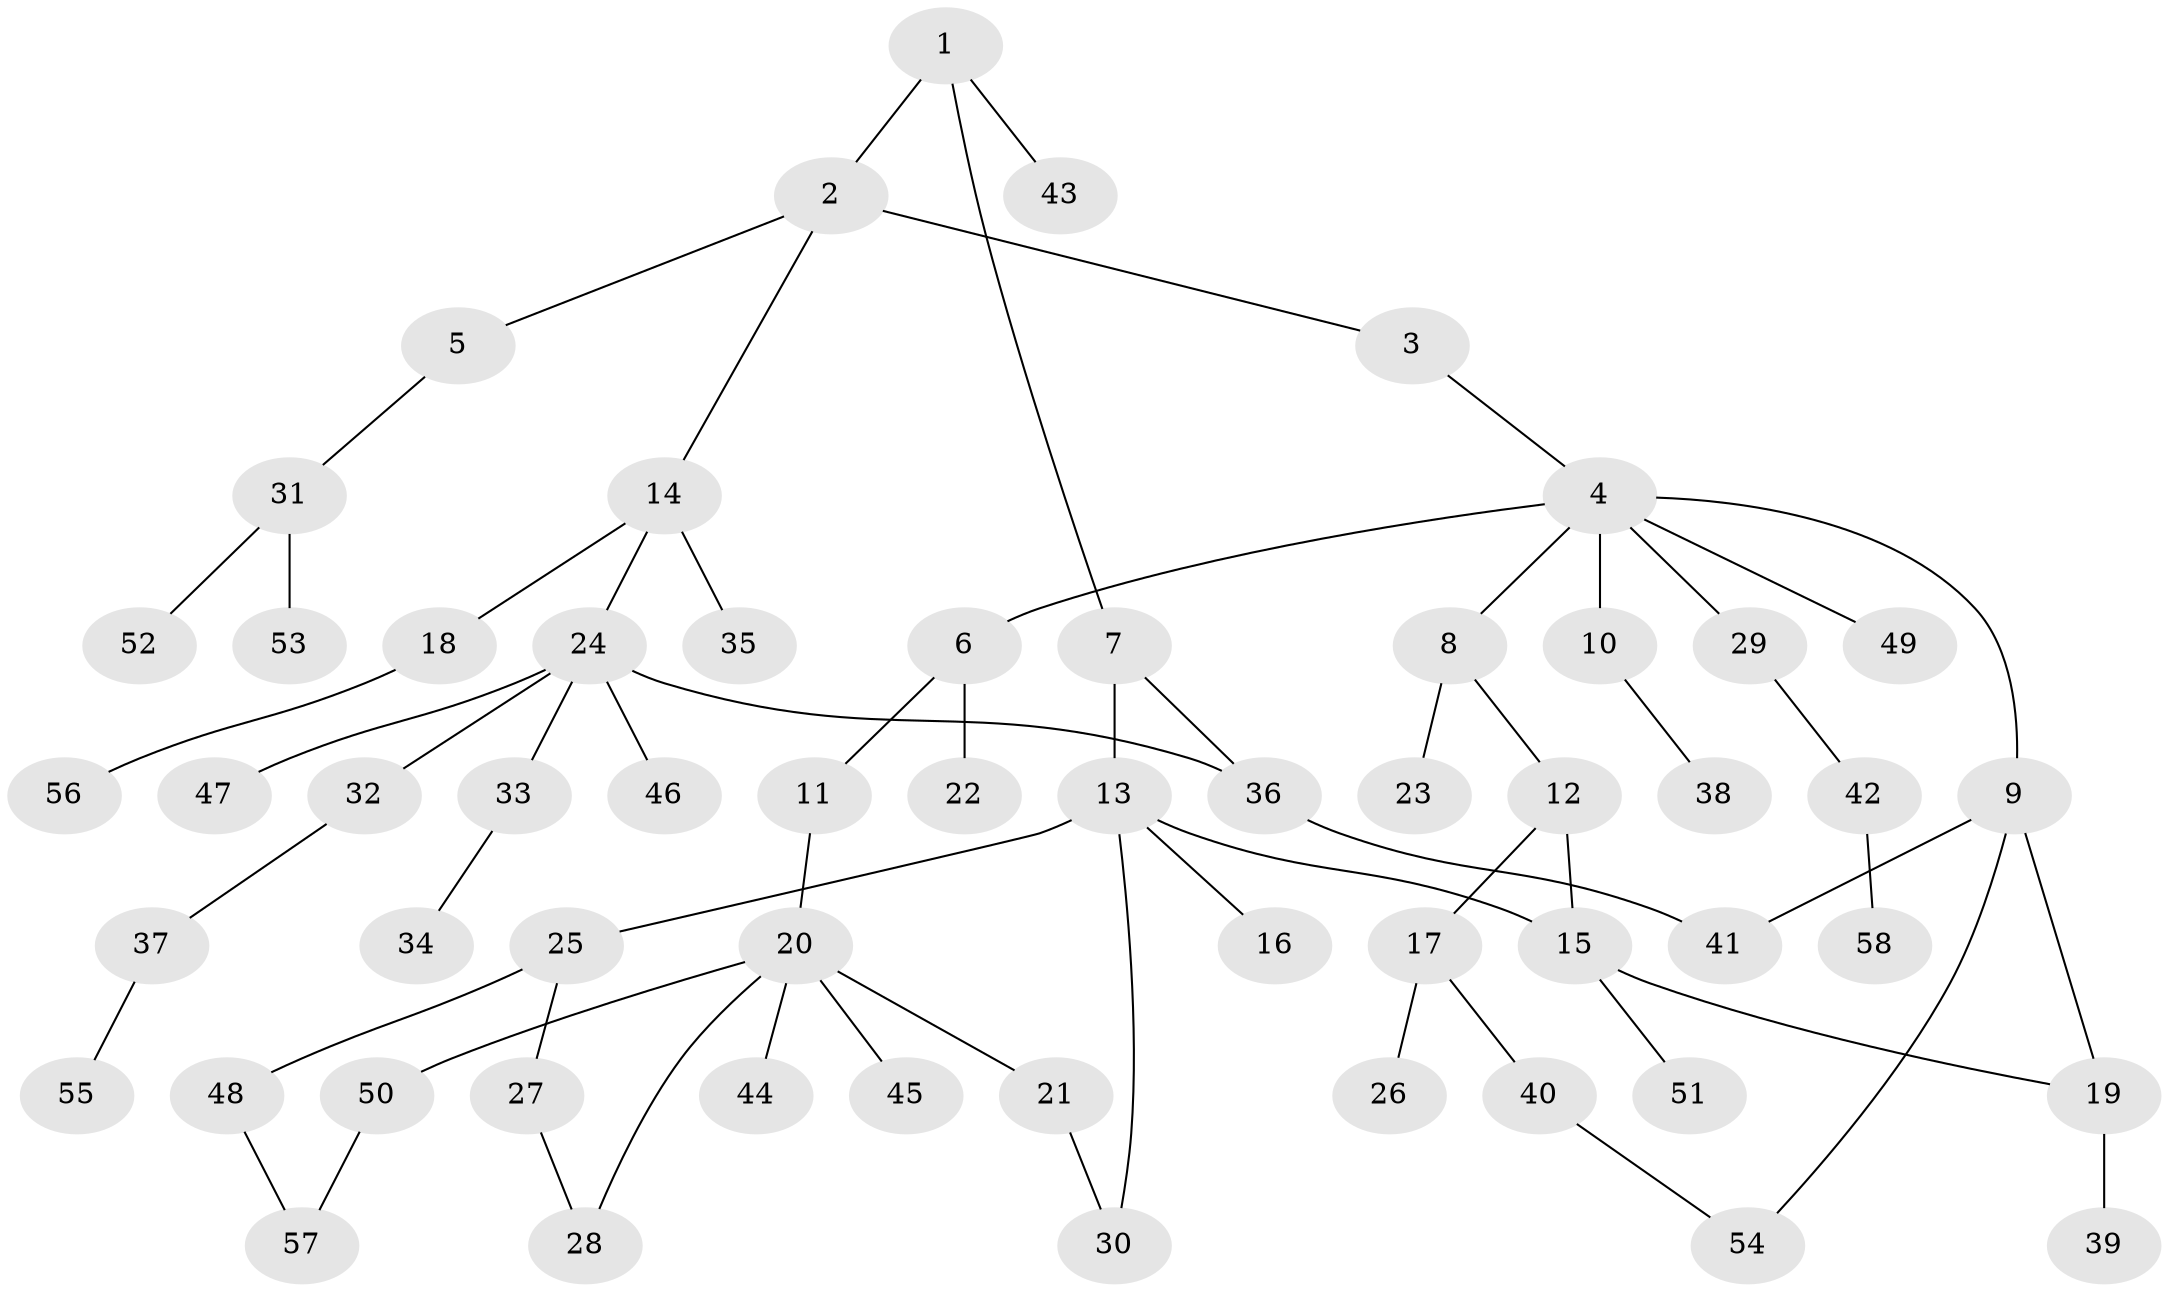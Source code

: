 // Generated by graph-tools (version 1.1) at 2025/25/03/09/25 03:25:34]
// undirected, 58 vertices, 65 edges
graph export_dot {
graph [start="1"]
  node [color=gray90,style=filled];
  1;
  2;
  3;
  4;
  5;
  6;
  7;
  8;
  9;
  10;
  11;
  12;
  13;
  14;
  15;
  16;
  17;
  18;
  19;
  20;
  21;
  22;
  23;
  24;
  25;
  26;
  27;
  28;
  29;
  30;
  31;
  32;
  33;
  34;
  35;
  36;
  37;
  38;
  39;
  40;
  41;
  42;
  43;
  44;
  45;
  46;
  47;
  48;
  49;
  50;
  51;
  52;
  53;
  54;
  55;
  56;
  57;
  58;
  1 -- 2;
  1 -- 7;
  1 -- 43;
  2 -- 3;
  2 -- 5;
  2 -- 14;
  3 -- 4;
  4 -- 6;
  4 -- 8;
  4 -- 9;
  4 -- 10;
  4 -- 29;
  4 -- 49;
  5 -- 31;
  6 -- 11;
  6 -- 22;
  7 -- 13;
  7 -- 36;
  8 -- 12;
  8 -- 23;
  9 -- 54;
  9 -- 41;
  9 -- 19;
  10 -- 38;
  11 -- 20;
  12 -- 15;
  12 -- 17;
  13 -- 16;
  13 -- 25;
  13 -- 30;
  13 -- 15;
  14 -- 18;
  14 -- 24;
  14 -- 35;
  15 -- 19;
  15 -- 51;
  17 -- 26;
  17 -- 40;
  18 -- 56;
  19 -- 39;
  20 -- 21;
  20 -- 44;
  20 -- 45;
  20 -- 50;
  20 -- 28;
  21 -- 30;
  24 -- 32;
  24 -- 33;
  24 -- 46;
  24 -- 47;
  24 -- 36;
  25 -- 27;
  25 -- 48;
  27 -- 28;
  29 -- 42;
  31 -- 52;
  31 -- 53;
  32 -- 37;
  33 -- 34;
  36 -- 41;
  37 -- 55;
  40 -- 54;
  42 -- 58;
  48 -- 57;
  50 -- 57;
}

